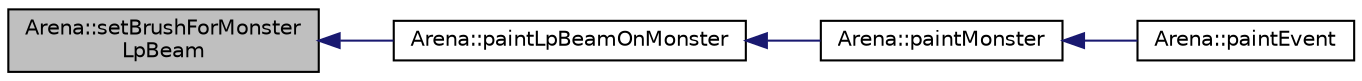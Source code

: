 digraph "Arena::setBrushForMonsterLpBeam"
{
  bgcolor="transparent";
  edge [fontname="Helvetica",fontsize="10",labelfontname="Helvetica",labelfontsize="10"];
  node [fontname="Helvetica",fontsize="10",shape=record];
  rankdir="LR";
  Node750 [label="Arena::setBrushForMonster\lLpBeam",height=0.2,width=0.4,color="black", fillcolor="grey75", style="filled", fontcolor="black"];
  Node750 -> Node751 [dir="back",color="midnightblue",fontsize="10",style="solid",fontname="Helvetica"];
  Node751 [label="Arena::paintLpBeamOnMonster",height=0.2,width=0.4,color="black",URL="$classArena.html#a019536729d71593696d231d34cf7076c"];
  Node751 -> Node752 [dir="back",color="midnightblue",fontsize="10",style="solid",fontname="Helvetica"];
  Node752 [label="Arena::paintMonster",height=0.2,width=0.4,color="black",URL="$classArena.html#a53187edf7aad816c2d2543091a6ec8c6"];
  Node752 -> Node753 [dir="back",color="midnightblue",fontsize="10",style="solid",fontname="Helvetica"];
  Node753 [label="Arena::paintEvent",height=0.2,width=0.4,color="black",URL="$classArena.html#a4c569be6d5527861c63e1b2bf0016e95",tooltip="Hauptzeichenevent, welche das gesamte Spielfeld inklusive aller Objekte zeichnet. ..."];
}
